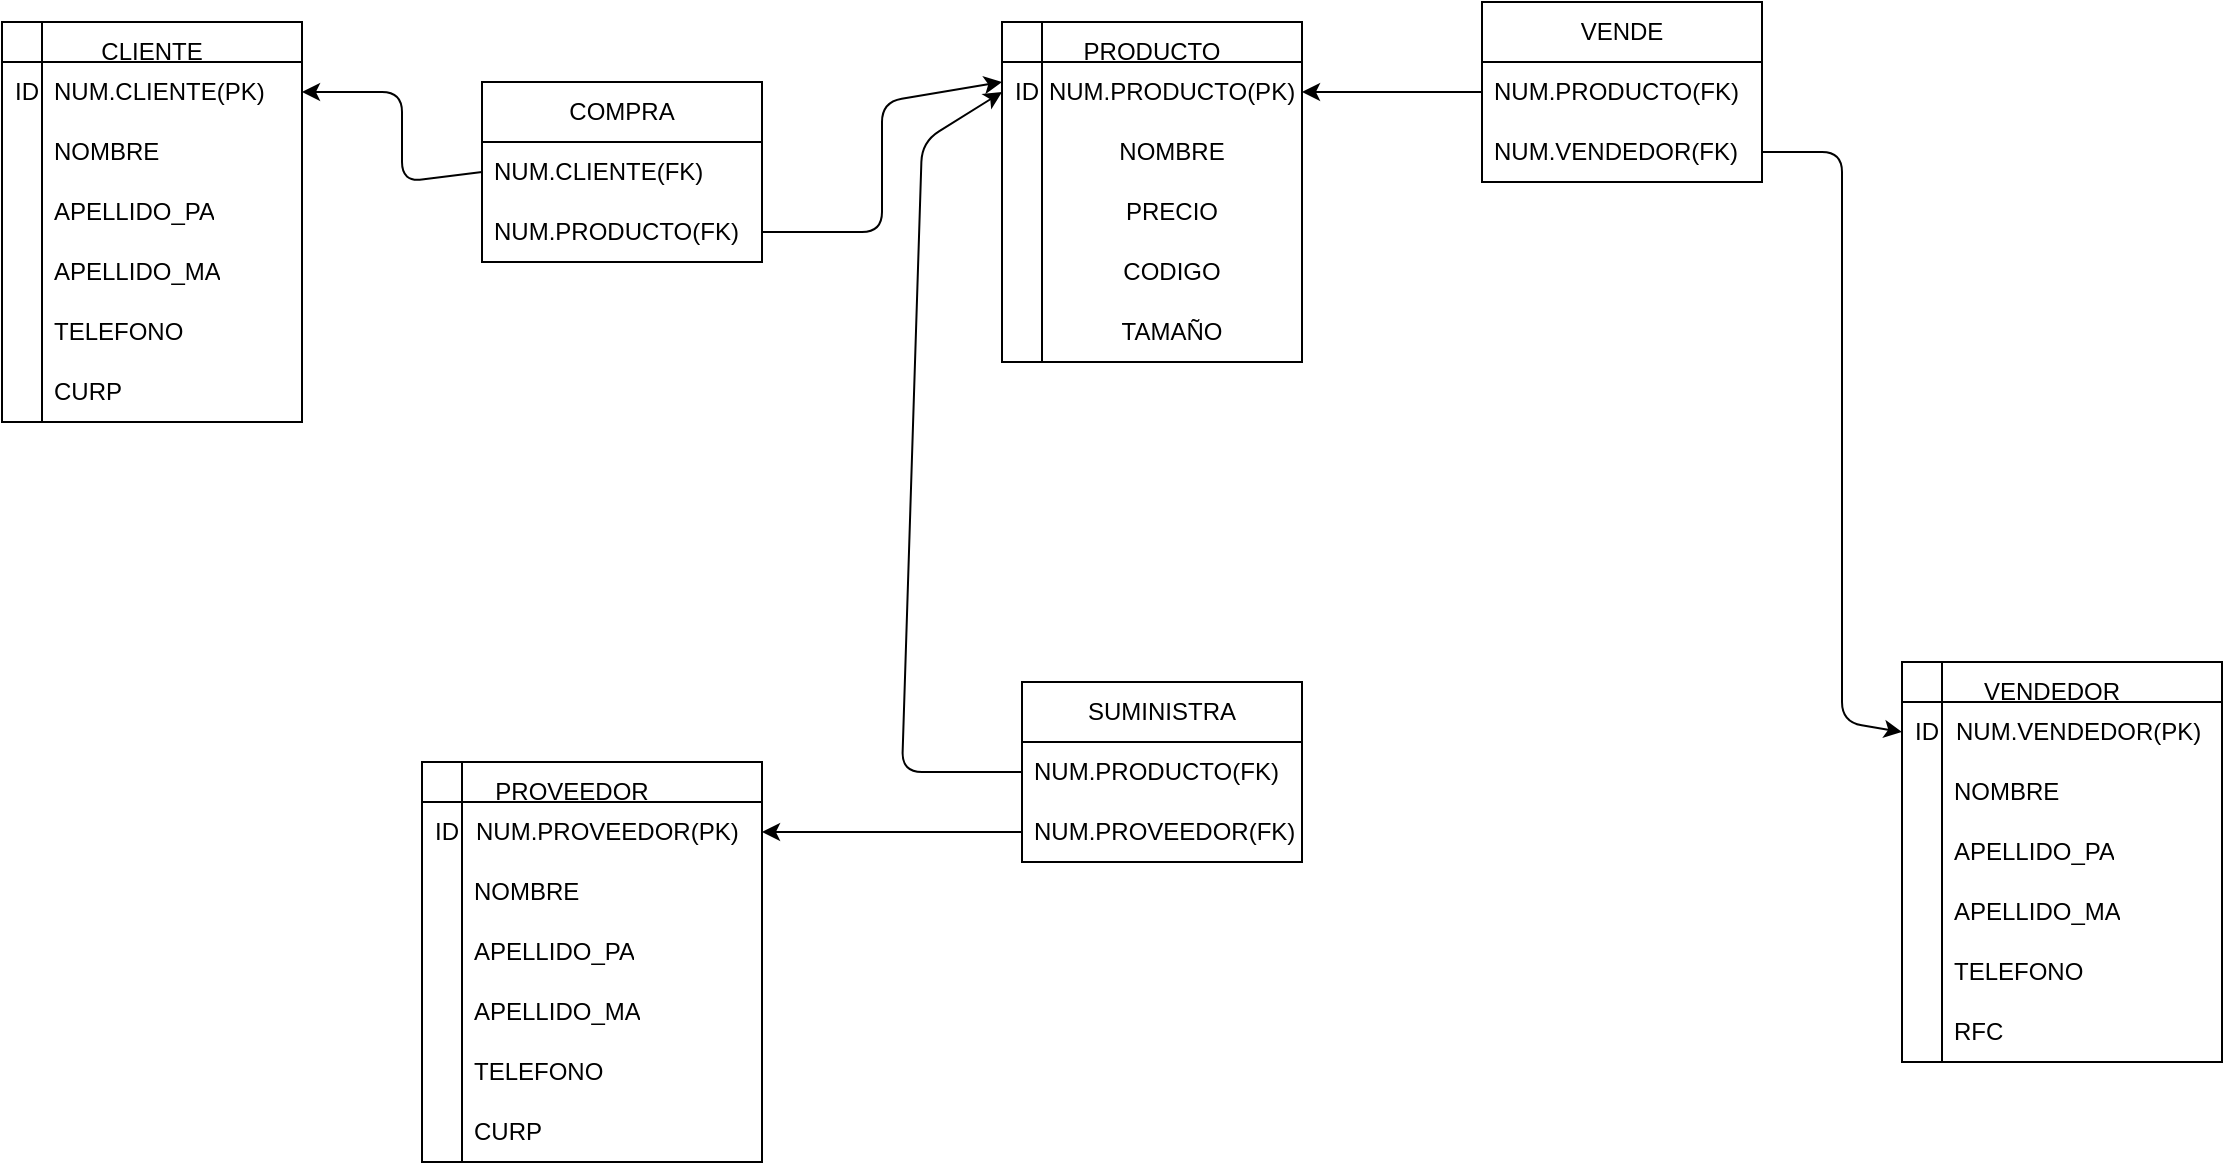 <mxfile>
    <diagram id="XkZDhgsbskeM3AkJD7ra" name="Page-1">
        <mxGraphModel dx="1451" dy="659" grid="1" gridSize="10" guides="1" tooltips="1" connect="1" arrows="1" fold="1" page="1" pageScale="1" pageWidth="1169" pageHeight="827" math="0" shadow="0">
            <root>
                <mxCell id="0"/>
                <mxCell id="1" parent="0"/>
                <mxCell id="20" value="" style="shape=internalStorage;whiteSpace=wrap;html=1;backgroundOutline=1;" vertex="1" parent="1">
                    <mxGeometry x="540" y="40" width="150" height="170" as="geometry"/>
                </mxCell>
                <mxCell id="21" value="PRODUCTO" style="text;html=1;strokeColor=none;fillColor=none;align=center;verticalAlign=middle;whiteSpace=wrap;rounded=0;" vertex="1" parent="1">
                    <mxGeometry x="585" y="40" width="60" height="30" as="geometry"/>
                </mxCell>
                <mxCell id="23" value="NUM.PRODUCTO&lt;span style=&quot;text-align: left;&quot;&gt;(PK)&lt;/span&gt;" style="text;html=1;strokeColor=none;fillColor=none;align=center;verticalAlign=middle;whiteSpace=wrap;rounded=0;" vertex="1" parent="1">
                    <mxGeometry x="560" y="60" width="130" height="30" as="geometry"/>
                </mxCell>
                <mxCell id="24" value="NOMBRE" style="text;html=1;strokeColor=none;fillColor=none;align=center;verticalAlign=middle;whiteSpace=wrap;rounded=0;" vertex="1" parent="1">
                    <mxGeometry x="560" y="90" width="130" height="30" as="geometry"/>
                </mxCell>
                <mxCell id="26" value="PRECIO" style="text;html=1;strokeColor=none;fillColor=none;align=center;verticalAlign=middle;whiteSpace=wrap;rounded=0;" vertex="1" parent="1">
                    <mxGeometry x="560" y="120" width="130" height="30" as="geometry"/>
                </mxCell>
                <mxCell id="27" value="CODIGO" style="text;html=1;strokeColor=none;fillColor=none;align=center;verticalAlign=middle;whiteSpace=wrap;rounded=0;" vertex="1" parent="1">
                    <mxGeometry x="560" y="150" width="130" height="30" as="geometry"/>
                </mxCell>
                <mxCell id="28" value="TAMAÑO" style="text;html=1;strokeColor=none;fillColor=none;align=center;verticalAlign=middle;whiteSpace=wrap;rounded=0;" vertex="1" parent="1">
                    <mxGeometry x="560" y="180" width="130" height="30" as="geometry"/>
                </mxCell>
                <mxCell id="29" value="ID" style="text;html=1;strokeColor=none;fillColor=none;align=center;verticalAlign=middle;whiteSpace=wrap;rounded=0;" vertex="1" parent="1">
                    <mxGeometry x="540" y="65" width="25" height="20" as="geometry"/>
                </mxCell>
                <mxCell id="30" value="" style="shape=internalStorage;whiteSpace=wrap;html=1;backgroundOutline=1;" vertex="1" parent="1">
                    <mxGeometry x="40" y="40" width="150" height="200" as="geometry"/>
                </mxCell>
                <mxCell id="31" value="CLIENTE" style="text;html=1;strokeColor=none;fillColor=none;align=center;verticalAlign=middle;whiteSpace=wrap;rounded=0;" vertex="1" parent="1">
                    <mxGeometry x="85" y="40" width="60" height="30" as="geometry"/>
                </mxCell>
                <mxCell id="11" value="NUM.CLIENTE(PK)" style="text;strokeColor=none;fillColor=none;align=left;verticalAlign=middle;spacingLeft=4;spacingRight=4;overflow=hidden;points=[[0,0.5],[1,0.5]];portConstraint=eastwest;rotatable=0;whiteSpace=wrap;html=1;" vertex="1" parent="1">
                    <mxGeometry x="60" y="60" width="130" height="30" as="geometry"/>
                </mxCell>
                <mxCell id="12" value="NOMBRE" style="text;strokeColor=none;fillColor=none;align=left;verticalAlign=middle;spacingLeft=4;spacingRight=4;overflow=hidden;points=[[0,0.5],[1,0.5]];portConstraint=eastwest;rotatable=0;whiteSpace=wrap;html=1;" vertex="1" parent="1">
                    <mxGeometry x="60" y="90" width="130" height="30" as="geometry"/>
                </mxCell>
                <mxCell id="13" value="APELLIDO_PA" style="text;strokeColor=none;fillColor=none;align=left;verticalAlign=middle;spacingLeft=4;spacingRight=4;overflow=hidden;points=[[0,0.5],[1,0.5]];portConstraint=eastwest;rotatable=0;whiteSpace=wrap;html=1;" vertex="1" parent="1">
                    <mxGeometry x="60" y="120" width="130" height="30" as="geometry"/>
                </mxCell>
                <mxCell id="14" value="APELLIDO_MA" style="text;strokeColor=none;fillColor=none;align=left;verticalAlign=middle;spacingLeft=4;spacingRight=4;overflow=hidden;points=[[0,0.5],[1,0.5]];portConstraint=eastwest;rotatable=0;whiteSpace=wrap;html=1;" vertex="1" parent="1">
                    <mxGeometry x="60" y="150" width="130" height="30" as="geometry"/>
                </mxCell>
                <mxCell id="15" value="TELEFONO" style="text;strokeColor=none;fillColor=none;align=left;verticalAlign=middle;spacingLeft=4;spacingRight=4;overflow=hidden;points=[[0,0.5],[1,0.5]];portConstraint=eastwest;rotatable=0;whiteSpace=wrap;html=1;" vertex="1" parent="1">
                    <mxGeometry x="60" y="180" width="130" height="30" as="geometry"/>
                </mxCell>
                <mxCell id="16" value="CURP" style="text;strokeColor=none;fillColor=none;align=left;verticalAlign=middle;spacingLeft=4;spacingRight=4;overflow=hidden;points=[[0,0.5],[1,0.5]];portConstraint=eastwest;rotatable=0;whiteSpace=wrap;html=1;" vertex="1" parent="1">
                    <mxGeometry x="60" y="210" width="130" height="30" as="geometry"/>
                </mxCell>
                <mxCell id="32" value="ID" style="text;html=1;strokeColor=none;fillColor=none;align=center;verticalAlign=middle;whiteSpace=wrap;rounded=0;" vertex="1" parent="1">
                    <mxGeometry x="40" y="65" width="25" height="20" as="geometry"/>
                </mxCell>
                <mxCell id="33" value="" style="shape=internalStorage;whiteSpace=wrap;html=1;backgroundOutline=1;" vertex="1" parent="1">
                    <mxGeometry x="990" y="360" width="160" height="200" as="geometry"/>
                </mxCell>
                <mxCell id="34" value="VENDEDOR" style="text;html=1;strokeColor=none;fillColor=none;align=center;verticalAlign=middle;whiteSpace=wrap;rounded=0;" vertex="1" parent="1">
                    <mxGeometry x="1035" y="360" width="60" height="30" as="geometry"/>
                </mxCell>
                <mxCell id="35" value="NUM.VENDEDOR(PK)" style="text;strokeColor=none;fillColor=none;align=left;verticalAlign=middle;spacingLeft=4;spacingRight=4;overflow=hidden;points=[[0,0.5],[1,0.5]];portConstraint=eastwest;rotatable=0;whiteSpace=wrap;html=1;" vertex="1" parent="1">
                    <mxGeometry x="1011" y="380" width="139" height="30" as="geometry"/>
                </mxCell>
                <mxCell id="36" value="NOMBRE" style="text;strokeColor=none;fillColor=none;align=left;verticalAlign=middle;spacingLeft=4;spacingRight=4;overflow=hidden;points=[[0,0.5],[1,0.5]];portConstraint=eastwest;rotatable=0;whiteSpace=wrap;html=1;" vertex="1" parent="1">
                    <mxGeometry x="1010" y="410" width="130" height="30" as="geometry"/>
                </mxCell>
                <mxCell id="37" value="APELLIDO_PA" style="text;strokeColor=none;fillColor=none;align=left;verticalAlign=middle;spacingLeft=4;spacingRight=4;overflow=hidden;points=[[0,0.5],[1,0.5]];portConstraint=eastwest;rotatable=0;whiteSpace=wrap;html=1;" vertex="1" parent="1">
                    <mxGeometry x="1010" y="440" width="130" height="30" as="geometry"/>
                </mxCell>
                <mxCell id="38" value="APELLIDO_MA" style="text;strokeColor=none;fillColor=none;align=left;verticalAlign=middle;spacingLeft=4;spacingRight=4;overflow=hidden;points=[[0,0.5],[1,0.5]];portConstraint=eastwest;rotatable=0;whiteSpace=wrap;html=1;" vertex="1" parent="1">
                    <mxGeometry x="1010" y="470" width="130" height="30" as="geometry"/>
                </mxCell>
                <mxCell id="39" value="TELEFONO" style="text;strokeColor=none;fillColor=none;align=left;verticalAlign=middle;spacingLeft=4;spacingRight=4;overflow=hidden;points=[[0,0.5],[1,0.5]];portConstraint=eastwest;rotatable=0;whiteSpace=wrap;html=1;" vertex="1" parent="1">
                    <mxGeometry x="1010" y="500" width="130" height="30" as="geometry"/>
                </mxCell>
                <mxCell id="40" value="RFC" style="text;strokeColor=none;fillColor=none;align=left;verticalAlign=middle;spacingLeft=4;spacingRight=4;overflow=hidden;points=[[0,0.5],[1,0.5]];portConstraint=eastwest;rotatable=0;whiteSpace=wrap;html=1;" vertex="1" parent="1">
                    <mxGeometry x="1010" y="530" width="130" height="30" as="geometry"/>
                </mxCell>
                <mxCell id="41" value="ID" style="text;html=1;strokeColor=none;fillColor=none;align=center;verticalAlign=middle;whiteSpace=wrap;rounded=0;" vertex="1" parent="1">
                    <mxGeometry x="990" y="385" width="25" height="20" as="geometry"/>
                </mxCell>
                <mxCell id="43" value="" style="shape=internalStorage;whiteSpace=wrap;html=1;backgroundOutline=1;" vertex="1" parent="1">
                    <mxGeometry x="250" y="410" width="170" height="200" as="geometry"/>
                </mxCell>
                <mxCell id="44" value="PROVEEDOR" style="text;html=1;strokeColor=none;fillColor=none;align=center;verticalAlign=middle;whiteSpace=wrap;rounded=0;" vertex="1" parent="1">
                    <mxGeometry x="295" y="410" width="60" height="30" as="geometry"/>
                </mxCell>
                <mxCell id="45" value="NUM.PROVEEDOR(PK)" style="text;strokeColor=none;fillColor=none;align=left;verticalAlign=middle;spacingLeft=4;spacingRight=4;overflow=hidden;points=[[0,0.5],[1,0.5]];portConstraint=eastwest;rotatable=0;whiteSpace=wrap;html=1;" vertex="1" parent="1">
                    <mxGeometry x="271" y="430" width="149" height="30" as="geometry"/>
                </mxCell>
                <mxCell id="46" value="NOMBRE" style="text;strokeColor=none;fillColor=none;align=left;verticalAlign=middle;spacingLeft=4;spacingRight=4;overflow=hidden;points=[[0,0.5],[1,0.5]];portConstraint=eastwest;rotatable=0;whiteSpace=wrap;html=1;" vertex="1" parent="1">
                    <mxGeometry x="270" y="460" width="130" height="30" as="geometry"/>
                </mxCell>
                <mxCell id="47" value="APELLIDO_PA" style="text;strokeColor=none;fillColor=none;align=left;verticalAlign=middle;spacingLeft=4;spacingRight=4;overflow=hidden;points=[[0,0.5],[1,0.5]];portConstraint=eastwest;rotatable=0;whiteSpace=wrap;html=1;" vertex="1" parent="1">
                    <mxGeometry x="270" y="490" width="130" height="30" as="geometry"/>
                </mxCell>
                <mxCell id="48" value="APELLIDO_MA" style="text;strokeColor=none;fillColor=none;align=left;verticalAlign=middle;spacingLeft=4;spacingRight=4;overflow=hidden;points=[[0,0.5],[1,0.5]];portConstraint=eastwest;rotatable=0;whiteSpace=wrap;html=1;" vertex="1" parent="1">
                    <mxGeometry x="270" y="520" width="130" height="30" as="geometry"/>
                </mxCell>
                <mxCell id="49" value="TELEFONO" style="text;strokeColor=none;fillColor=none;align=left;verticalAlign=middle;spacingLeft=4;spacingRight=4;overflow=hidden;points=[[0,0.5],[1,0.5]];portConstraint=eastwest;rotatable=0;whiteSpace=wrap;html=1;" vertex="1" parent="1">
                    <mxGeometry x="270" y="550" width="130" height="30" as="geometry"/>
                </mxCell>
                <mxCell id="50" value="CURP" style="text;strokeColor=none;fillColor=none;align=left;verticalAlign=middle;spacingLeft=4;spacingRight=4;overflow=hidden;points=[[0,0.5],[1,0.5]];portConstraint=eastwest;rotatable=0;whiteSpace=wrap;html=1;" vertex="1" parent="1">
                    <mxGeometry x="270" y="580" width="130" height="30" as="geometry"/>
                </mxCell>
                <mxCell id="51" value="ID" style="text;html=1;strokeColor=none;fillColor=none;align=center;verticalAlign=middle;whiteSpace=wrap;rounded=0;" vertex="1" parent="1">
                    <mxGeometry x="250" y="435" width="25" height="20" as="geometry"/>
                </mxCell>
                <mxCell id="52" value="COMPRA" style="swimlane;fontStyle=0;childLayout=stackLayout;horizontal=1;startSize=30;horizontalStack=0;resizeParent=1;resizeParentMax=0;resizeLast=0;collapsible=1;marginBottom=0;whiteSpace=wrap;html=1;" vertex="1" parent="1">
                    <mxGeometry x="280" y="70" width="140" height="90" as="geometry"/>
                </mxCell>
                <mxCell id="53" value="NUM.CLIENTE(FK)" style="text;strokeColor=none;fillColor=none;align=left;verticalAlign=middle;spacingLeft=4;spacingRight=4;overflow=hidden;points=[[0,0.5],[1,0.5]];portConstraint=eastwest;rotatable=0;whiteSpace=wrap;html=1;" vertex="1" parent="52">
                    <mxGeometry y="30" width="140" height="30" as="geometry"/>
                </mxCell>
                <mxCell id="54" value="NUM.PRODUCTO(FK)" style="text;strokeColor=none;fillColor=none;align=left;verticalAlign=middle;spacingLeft=4;spacingRight=4;overflow=hidden;points=[[0,0.5],[1,0.5]];portConstraint=eastwest;rotatable=0;whiteSpace=wrap;html=1;" vertex="1" parent="52">
                    <mxGeometry y="60" width="140" height="30" as="geometry"/>
                </mxCell>
                <mxCell id="58" style="edgeStyle=none;html=1;exitX=0;exitY=0.5;exitDx=0;exitDy=0;entryX=1;entryY=0.5;entryDx=0;entryDy=0;" edge="1" parent="1" source="53" target="11">
                    <mxGeometry relative="1" as="geometry">
                        <Array as="points">
                            <mxPoint x="240" y="120"/>
                            <mxPoint x="240" y="75"/>
                        </Array>
                    </mxGeometry>
                </mxCell>
                <mxCell id="59" style="edgeStyle=none;html=1;exitX=1;exitY=0.5;exitDx=0;exitDy=0;" edge="1" parent="1" source="54">
                    <mxGeometry relative="1" as="geometry">
                        <mxPoint x="540" y="70" as="targetPoint"/>
                        <Array as="points">
                            <mxPoint x="480" y="145"/>
                            <mxPoint x="480" y="80"/>
                        </Array>
                    </mxGeometry>
                </mxCell>
                <mxCell id="60" value="SUMINISTRA" style="swimlane;fontStyle=0;childLayout=stackLayout;horizontal=1;startSize=30;horizontalStack=0;resizeParent=1;resizeParentMax=0;resizeLast=0;collapsible=1;marginBottom=0;whiteSpace=wrap;html=1;" vertex="1" parent="1">
                    <mxGeometry x="550" y="370" width="140" height="90" as="geometry"/>
                </mxCell>
                <mxCell id="61" value="NUM.PRODUCTO(FK)" style="text;strokeColor=none;fillColor=none;align=left;verticalAlign=middle;spacingLeft=4;spacingRight=4;overflow=hidden;points=[[0,0.5],[1,0.5]];portConstraint=eastwest;rotatable=0;whiteSpace=wrap;html=1;" vertex="1" parent="60">
                    <mxGeometry y="30" width="140" height="30" as="geometry"/>
                </mxCell>
                <mxCell id="62" value="NUM.PROVEEDOR(FK)" style="text;strokeColor=none;fillColor=none;align=left;verticalAlign=middle;spacingLeft=4;spacingRight=4;overflow=hidden;points=[[0,0.5],[1,0.5]];portConstraint=eastwest;rotatable=0;whiteSpace=wrap;html=1;" vertex="1" parent="60">
                    <mxGeometry y="60" width="140" height="30" as="geometry"/>
                </mxCell>
                <mxCell id="64" value="VENDE" style="swimlane;fontStyle=0;childLayout=stackLayout;horizontal=1;startSize=30;horizontalStack=0;resizeParent=1;resizeParentMax=0;resizeLast=0;collapsible=1;marginBottom=0;whiteSpace=wrap;html=1;" vertex="1" parent="1">
                    <mxGeometry x="780" y="30" width="140" height="90" as="geometry"/>
                </mxCell>
                <mxCell id="65" value="NUM.PRODUCTO(FK)" style="text;strokeColor=none;fillColor=none;align=left;verticalAlign=middle;spacingLeft=4;spacingRight=4;overflow=hidden;points=[[0,0.5],[1,0.5]];portConstraint=eastwest;rotatable=0;whiteSpace=wrap;html=1;" vertex="1" parent="64">
                    <mxGeometry y="30" width="140" height="30" as="geometry"/>
                </mxCell>
                <mxCell id="66" value="NUM.VENDEDOR(FK)" style="text;strokeColor=none;fillColor=none;align=left;verticalAlign=middle;spacingLeft=4;spacingRight=4;overflow=hidden;points=[[0,0.5],[1,0.5]];portConstraint=eastwest;rotatable=0;whiteSpace=wrap;html=1;" vertex="1" parent="64">
                    <mxGeometry y="60" width="140" height="30" as="geometry"/>
                </mxCell>
                <mxCell id="67" style="edgeStyle=none;html=1;exitX=0;exitY=0.5;exitDx=0;exitDy=0;" edge="1" parent="1" source="61">
                    <mxGeometry relative="1" as="geometry">
                        <mxPoint x="540" y="75" as="targetPoint"/>
                        <Array as="points">
                            <mxPoint x="490" y="415"/>
                            <mxPoint x="500" y="100"/>
                        </Array>
                    </mxGeometry>
                </mxCell>
                <mxCell id="68" style="edgeStyle=none;html=1;exitX=0;exitY=0.5;exitDx=0;exitDy=0;entryX=1;entryY=0.5;entryDx=0;entryDy=0;" edge="1" parent="1" source="62" target="45">
                    <mxGeometry relative="1" as="geometry"/>
                </mxCell>
                <mxCell id="69" style="edgeStyle=none;html=1;exitX=0;exitY=0.5;exitDx=0;exitDy=0;entryX=1;entryY=0.5;entryDx=0;entryDy=0;" edge="1" parent="1" source="65" target="23">
                    <mxGeometry relative="1" as="geometry"/>
                </mxCell>
                <mxCell id="70" style="edgeStyle=none;html=1;exitX=1;exitY=0.5;exitDx=0;exitDy=0;" edge="1" parent="1" source="66">
                    <mxGeometry relative="1" as="geometry">
                        <mxPoint x="990" y="395" as="targetPoint"/>
                        <Array as="points">
                            <mxPoint x="960" y="105"/>
                            <mxPoint x="960" y="390"/>
                        </Array>
                    </mxGeometry>
                </mxCell>
            </root>
        </mxGraphModel>
    </diagram>
</mxfile>